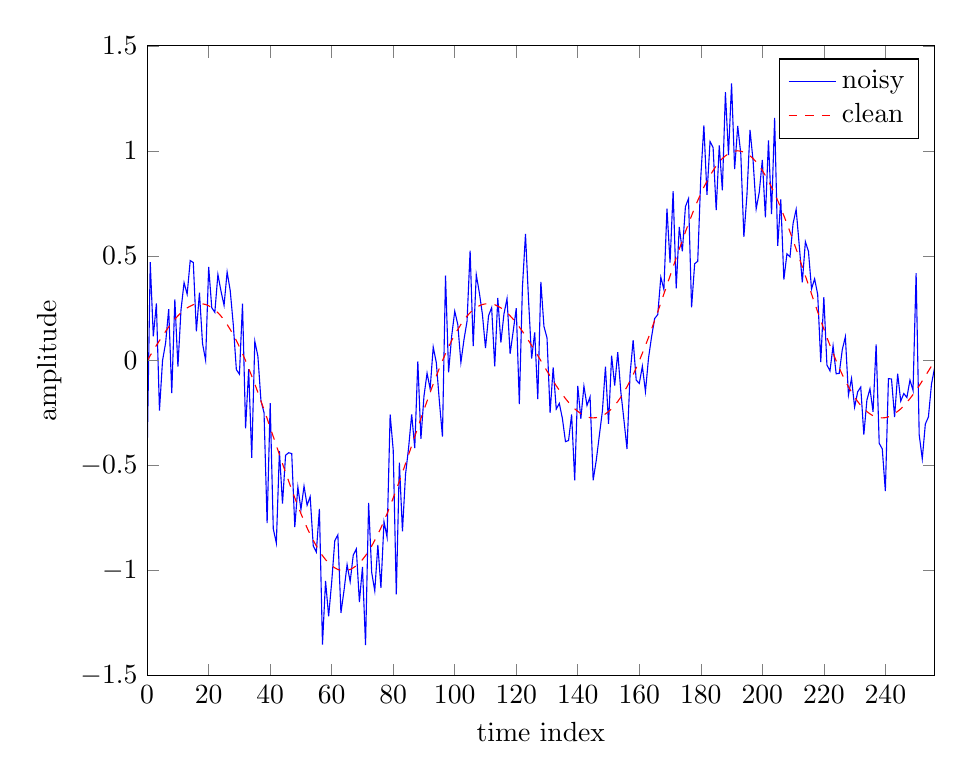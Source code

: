 % This file was created by matlab2tikz v0.1.1.
% Copyright (c) 2008--2011, Nico Schlömer <nico.schloemer@gmail.com>
% All rights reserved.
% 
% The latest updates can be retrieved from
%   http://www.mathworks.com/matlabcentral/fileexchange/22022-matlab2tikz
% where you can also make suggestions and rate matlab2tikz.
% 
\begin{tikzpicture}

\begin{axis}[%
scale only axis,
width=10cm, % changed
height=8cm, % changed
xmin=0, xmax=256,
ymin=-1.5, ymax=1.5,
xlabel={time index},
ylabel={amplitude},
axis on top,
legend entries={noisy,clean},
legend style={nodes=right}]
\addplot [
color=blue,
solid
]
coordinates{ (0,-0.452) (1,0.47) (2,0.116) (3,0.273) (4,-0.237) (5,0.001) (6,0.085) (7,0.246) (8,-0.154) (9,0.292) (10,-0.028) (11,0.242) (12,0.372) (13,0.317) (14,0.477) (15,0.468) (16,0.14) (17,0.324) (18,0.082) (19,0.003) (20,0.447) (21,0.253) (22,0.231) (23,0.411) (24,0.332) (25,0.264) (26,0.423) (27,0.335) (28,0.172) (29,-0.042) (30,-0.064) (31,0.272) (32,-0.322) (33,-0.04) (34,-0.462) (35,0.093) (36,0.022) (37,-0.191) (38,-0.247) (39,-0.773) (40,-0.202) (41,-0.8) (42,-0.868) (43,-0.431) (44,-0.68) (45,-0.45) (46,-0.438) (47,-0.442) (48,-0.792) (49,-0.601) (50,-0.708) (51,-0.597) (52,-0.688) (53,-0.647) (54,-0.882) (55,-0.911) (56,-0.705) (57,-1.352) (58,-1.048) (59,-1.217) (60,-1.053) (61,-0.857) (62,-0.829) (63,-1.201) (64,-1.094) (65,-0.971) (66,-1.052) (67,-0.926) (68,-0.896) (69,-1.149) (70,-0.982) (71,-1.354) (72,-0.677) (73,-1.008) (74,-1.096) (75,-0.877) (76,-1.081) (77,-0.767) (78,-0.84) (79,-0.256) (80,-0.426) (81,-1.113) (82,-0.485) (83,-0.812) (84,-0.541) (85,-0.414) (86,-0.255) (87,-0.416) (88,-0.003) (89,-0.372) (90,-0.168) (91,-0.059) (92,-0.134) (93,0.065) (94,-0.008) (95,-0.192) (96,-0.361) (97,0.406) (98,-0.055) (99,0.117) (100,0.236) (101,0.172) (102,-0.008) (103,0.1) (104,0.188) (105,0.525) (106,0.07) (107,0.41) (108,0.324) (109,0.221) (110,0.06) (111,0.215) (112,0.253) (113,-0.027) (114,0.299) (115,0.087) (116,0.223) (117,0.296) (118,0.033) (119,0.14) (120,0.25) (121,-0.206) (122,0.348) (123,0.604) (124,0.288) (125,0.01) (126,0.135) (127,-0.183) (128,0.376) (129,0.164) (130,0.109) (131,-0.248) (132,-0.032) (133,-0.23) (134,-0.203) (135,-0.275) (136,-0.385) (137,-0.38) (138,-0.256) (139,-0.569) (140,-0.12) (141,-0.276) (142,-0.121) (143,-0.213) (144,-0.172) (145,-0.569) (146,-0.475) (147,-0.357) (148,-0.24) (149,-0.028) (150,-0.3) (151,0.024) (152,-0.118) (153,0.041) (154,-0.148) (155,-0.281) (156,-0.42) (157,-0.065) (158,0.098) (159,-0.092) (160,-0.108) (161,-0.026) (162,-0.147) (163,0.013) (164,0.115) (165,0.201) (166,0.22) (167,0.398) (168,0.34) (169,0.724) (170,0.467) (171,0.808) (172,0.345) (173,0.637) (174,0.521) (175,0.734) (176,0.772) (177,0.254) (178,0.462) (179,0.474) (180,0.876) (181,1.121) (182,0.79) (183,1.044) (184,1.015) (185,0.717) (186,1.026) (187,0.812) (188,1.279) (189,0.98) (190,1.321) (191,0.913) (192,1.118) (193,0.986) (194,0.59) (195,0.79) (196,1.099) (197,0.952) (198,0.723) (199,0.802) (200,0.956) (201,0.683) (202,1.05) (203,0.699) (204,1.157) (205,0.547) (206,0.768) (207,0.387) (208,0.509) (209,0.495) (210,0.654) (211,0.721) (212,0.55) (213,0.373) (214,0.567) (215,0.521) (216,0.342) (217,0.39) (218,0.316) (219,-0.006) (220,0.303) (221,-0.02) (222,-0.048) (223,0.071) (224,-0.062) (225,-0.06) (226,0.053) (227,0.114) (228,-0.163) (229,-0.084) (230,-0.221) (231,-0.148) (232,-0.125) (233,-0.352) (234,-0.187) (235,-0.133) (236,-0.243) (237,0.078) (238,-0.393) (239,-0.42) (240,-0.621) (241,-0.085) (242,-0.087) (243,-0.268) (244,-0.062) (245,-0.192) (246,-0.156) (247,-0.175) (248,-0.092) (249,-0.141) (250,0.417) (251,-0.352) (252,-0.467) (253,-0.301) (254,-0.268) (255,-0.111) (256,-0.034)
};

\addplot [
color=red,
dashed
]
coordinates{ (0,0) (1,0.025) (2,0.049) (3,0.073) (4,0.096) (5,0.119) (6,0.14) (7,0.161) (8,0.18) (9,0.198) (10,0.214) (11,0.229) (12,0.241) (13,0.252) (14,0.26) (15,0.267) (16,0.271) (17,0.272) (18,0.271) (19,0.268) (20,0.262) (21,0.253) (22,0.242) (23,0.229) (24,0.213) (25,0.194) (26,0.173) (27,0.149) (28,0.124) (29,0.096) (30,0.066) (31,0.034) (32,4.33e-17) (33,-0.036) (34,-0.073) (35,-0.111) (36,-0.151) (37,-0.192) (38,-0.233) (39,-0.275) (40,-0.318) (41,-0.361) (42,-0.404) (43,-0.447) (44,-0.49) (45,-0.532) (46,-0.573) (47,-0.614) (48,-0.653) (49,-0.691) (50,-0.728) (51,-0.763) (52,-0.796) (53,-0.827) (54,-0.855) (55,-0.882) (56,-0.906) (57,-0.928) (58,-0.947) (59,-0.963) (60,-0.976) (61,-0.986) (62,-0.994) (63,-0.998) (64,-1) (65,-0.998) (66,-0.994) (67,-0.986) (68,-0.976) (69,-0.963) (70,-0.947) (71,-0.928) (72,-0.906) (73,-0.882) (74,-0.855) (75,-0.827) (76,-0.796) (77,-0.763) (78,-0.728) (79,-0.691) (80,-0.653) (81,-0.614) (82,-0.573) (83,-0.532) (84,-0.49) (85,-0.447) (86,-0.404) (87,-0.361) (88,-0.318) (89,-0.275) (90,-0.233) (91,-0.192) (92,-0.151) (93,-0.111) (94,-0.073) (95,-0.036) (96,-1.299e-16) (97,0.034) (98,0.066) (99,0.096) (100,0.124) (101,0.149) (102,0.173) (103,0.194) (104,0.213) (105,0.229) (106,0.242) (107,0.253) (108,0.262) (109,0.268) (110,0.271) (111,0.272) (112,0.271) (113,0.267) (114,0.26) (115,0.252) (116,0.241) (117,0.229) (118,0.214) (119,0.198) (120,0.18) (121,0.161) (122,0.14) (123,0.119) (124,0.096) (125,0.073) (126,0.049) (127,0.025) (128,1.225e-16) (129,-0.025) (130,-0.049) (131,-0.073) (132,-0.096) (133,-0.119) (134,-0.14) (135,-0.161) (136,-0.18) (137,-0.198) (138,-0.214) (139,-0.229) (140,-0.241) (141,-0.252) (142,-0.26) (143,-0.267) (144,-0.271) (145,-0.272) (146,-0.271) (147,-0.268) (148,-0.262) (149,-0.253) (150,-0.242) (151,-0.229) (152,-0.213) (153,-0.194) (154,-0.173) (155,-0.149) (156,-0.124) (157,-0.096) (158,-0.066) (159,-0.034) (160,-2.165e-16) (161,0.036) (162,0.073) (163,0.111) (164,0.151) (165,0.192) (166,0.233) (167,0.275) (168,0.318) (169,0.361) (170,0.404) (171,0.447) (172,0.49) (173,0.532) (174,0.573) (175,0.614) (176,0.653) (177,0.691) (178,0.728) (179,0.763) (180,0.796) (181,0.827) (182,0.855) (183,0.882) (184,0.906) (185,0.928) (186,0.947) (187,0.963) (188,0.976) (189,0.986) (190,0.994) (191,0.998) (192,1) (193,0.998) (194,0.994) (195,0.986) (196,0.976) (197,0.963) (198,0.947) (199,0.928) (200,0.906) (201,0.882) (202,0.855) (203,0.827) (204,0.796) (205,0.763) (206,0.728) (207,0.691) (208,0.653) (209,0.614) (210,0.573) (211,0.532) (212,0.49) (213,0.447) (214,0.404) (215,0.361) (216,0.318) (217,0.275) (218,0.233) (219,0.192) (220,0.151) (221,0.111) (222,0.073) (223,0.036) (224,3.031e-16) (225,-0.034) (226,-0.066) (227,-0.096) (228,-0.124) (229,-0.149) (230,-0.173) (231,-0.194) (232,-0.213) (233,-0.229) (234,-0.242) (235,-0.253) (236,-0.262) (237,-0.268) (238,-0.271) (239,-0.272) (240,-0.271) (241,-0.267) (242,-0.26) (243,-0.252) (244,-0.241) (245,-0.229) (246,-0.214) (247,-0.198) (248,-0.18) (249,-0.161) (250,-0.14) (251,-0.119) (252,-0.096) (253,-0.073) (254,-0.049) (255,-0.025) (256,-2.449e-16)
};

\end{axis}
\end{tikzpicture}
